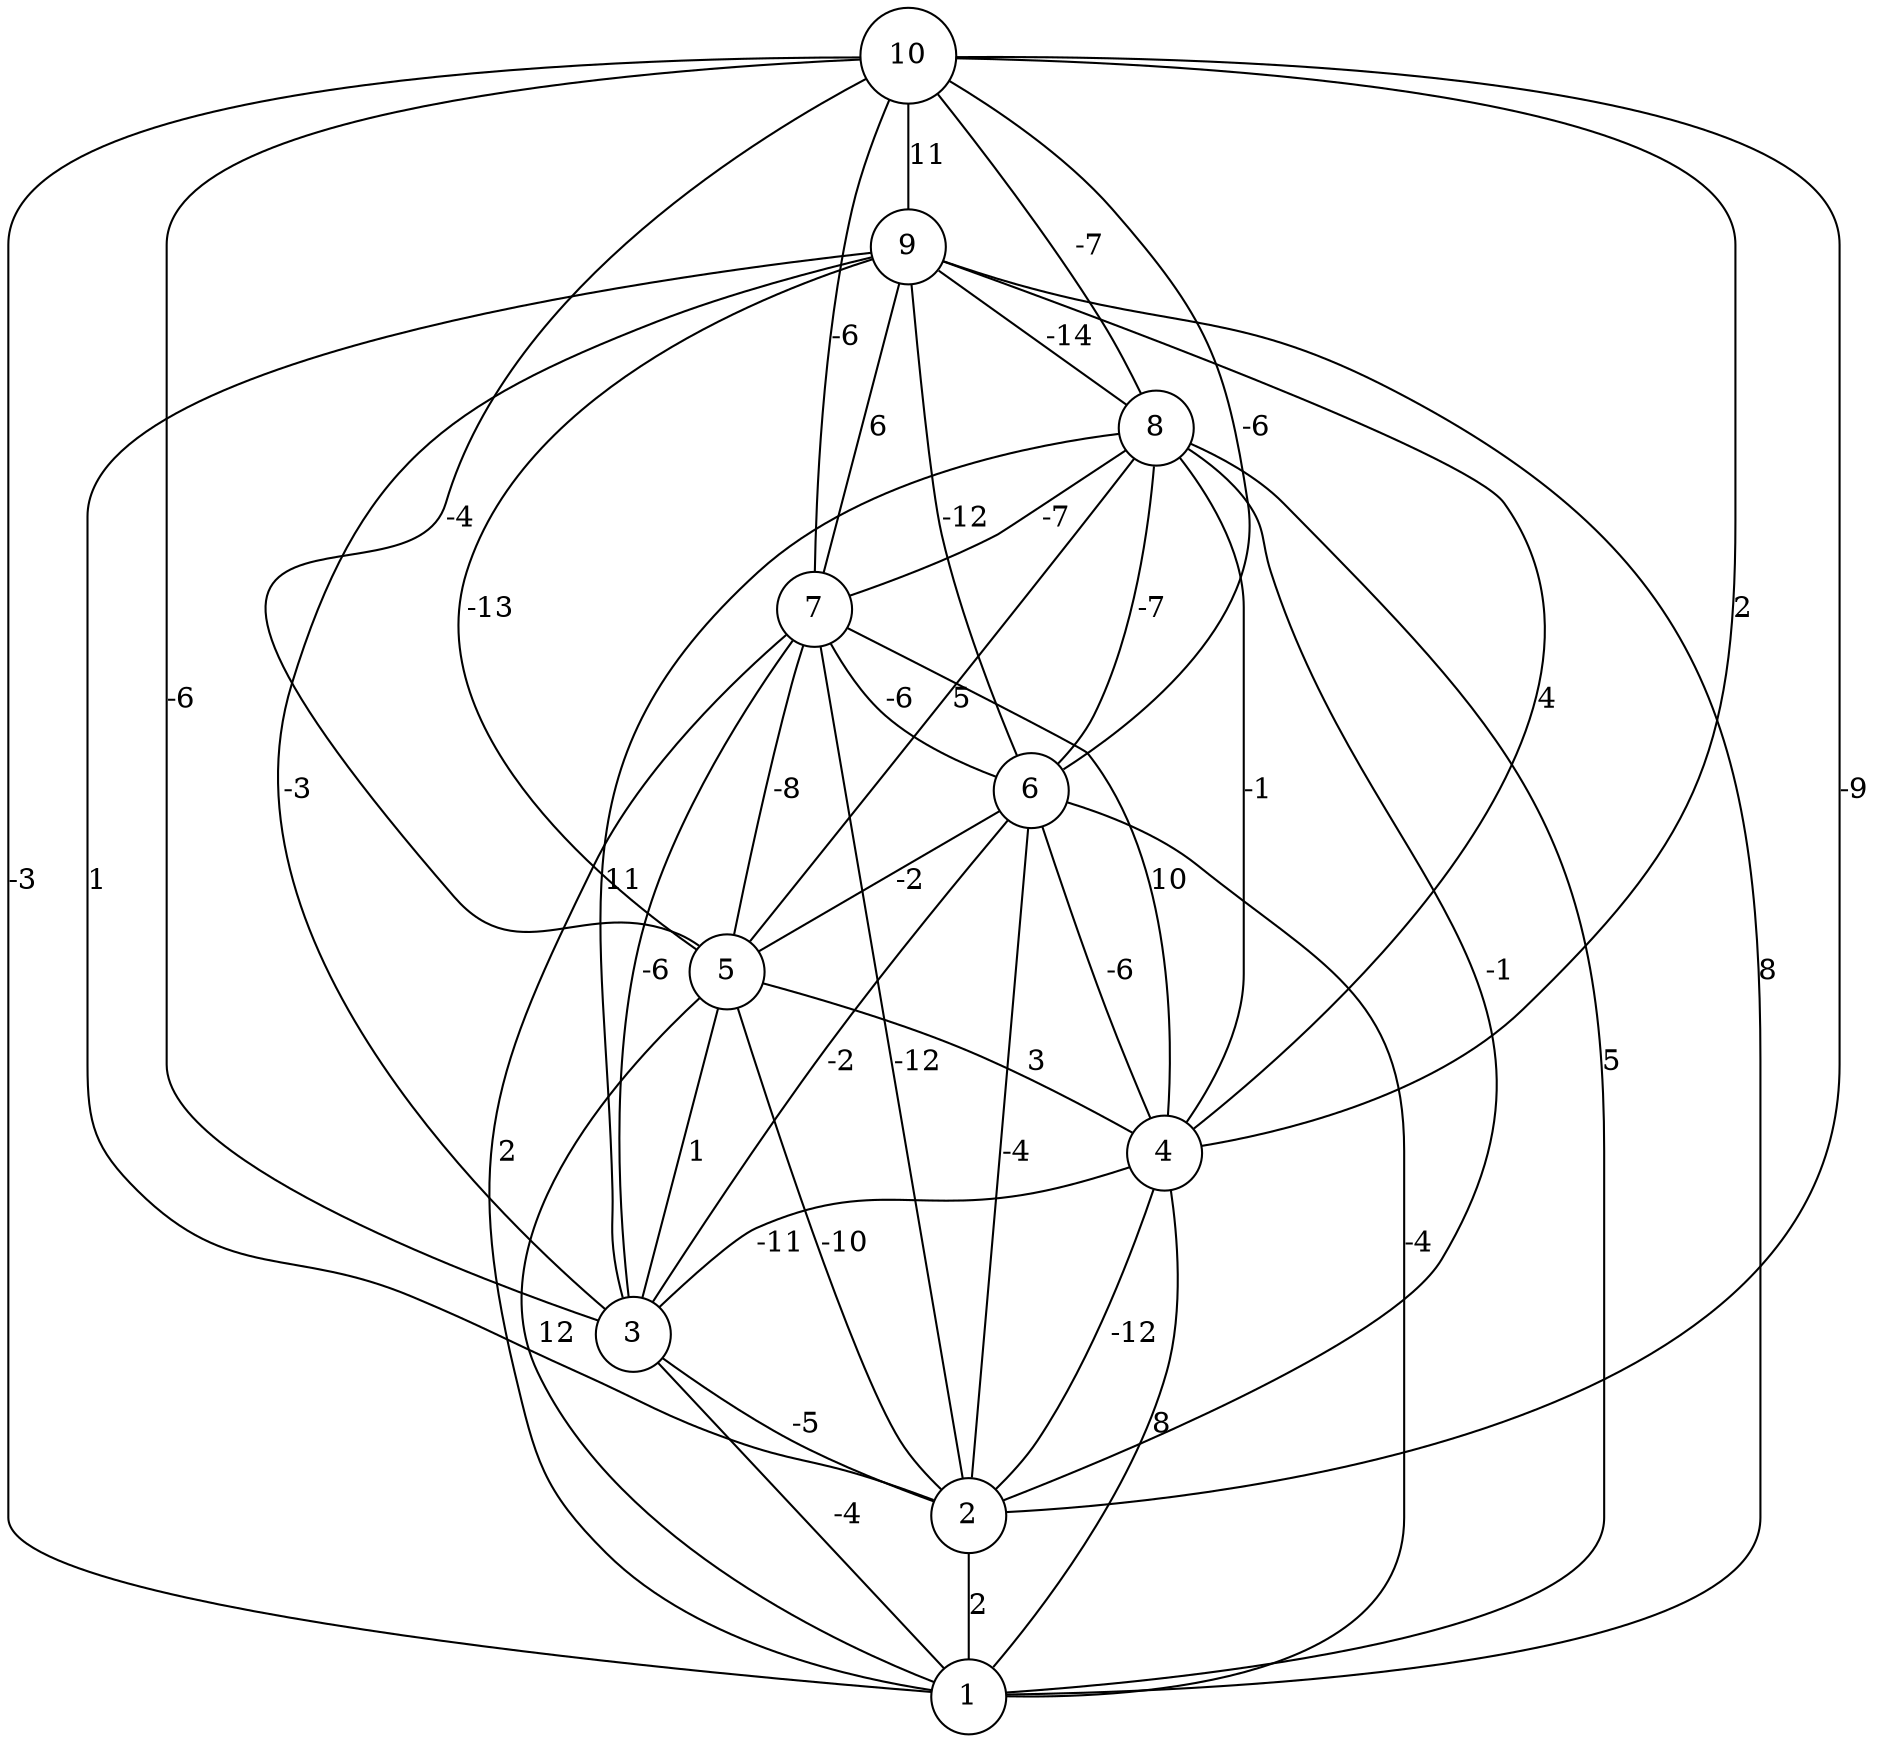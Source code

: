 graph { 
	 fontname="Helvetica,Arial,sans-serif" 
	 node [shape = circle]; 
	 10 -- 1 [label = "-3"];
	 10 -- 2 [label = "-9"];
	 10 -- 3 [label = "-6"];
	 10 -- 4 [label = "2"];
	 10 -- 5 [label = "-4"];
	 10 -- 6 [label = "-6"];
	 10 -- 7 [label = "-6"];
	 10 -- 8 [label = "-7"];
	 10 -- 9 [label = "11"];
	 9 -- 1 [label = "8"];
	 9 -- 2 [label = "1"];
	 9 -- 3 [label = "-3"];
	 9 -- 4 [label = "4"];
	 9 -- 5 [label = "-13"];
	 9 -- 6 [label = "-12"];
	 9 -- 7 [label = "6"];
	 9 -- 8 [label = "-14"];
	 8 -- 1 [label = "5"];
	 8 -- 2 [label = "-1"];
	 8 -- 3 [label = "11"];
	 8 -- 4 [label = "-1"];
	 8 -- 5 [label = "5"];
	 8 -- 6 [label = "-7"];
	 8 -- 7 [label = "-7"];
	 7 -- 1 [label = "2"];
	 7 -- 2 [label = "-12"];
	 7 -- 3 [label = "-6"];
	 7 -- 4 [label = "10"];
	 7 -- 5 [label = "-8"];
	 7 -- 6 [label = "-6"];
	 6 -- 1 [label = "-4"];
	 6 -- 2 [label = "-4"];
	 6 -- 3 [label = "-2"];
	 6 -- 4 [label = "-6"];
	 6 -- 5 [label = "-2"];
	 5 -- 1 [label = "12"];
	 5 -- 2 [label = "-10"];
	 5 -- 3 [label = "1"];
	 5 -- 4 [label = "3"];
	 4 -- 1 [label = "8"];
	 4 -- 2 [label = "-12"];
	 4 -- 3 [label = "-11"];
	 3 -- 1 [label = "-4"];
	 3 -- 2 [label = "-5"];
	 2 -- 1 [label = "2"];
	 1;
	 2;
	 3;
	 4;
	 5;
	 6;
	 7;
	 8;
	 9;
	 10;
}
